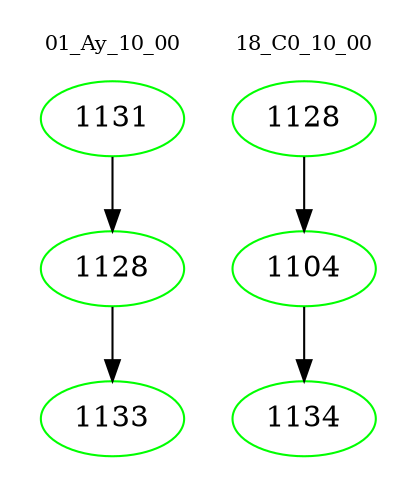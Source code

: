 digraph{
subgraph cluster_0 {
color = white
label = "01_Ay_10_00";
fontsize=10;
T0_1131 [label="1131", color="green"]
T0_1131 -> T0_1128 [color="black"]
T0_1128 [label="1128", color="green"]
T0_1128 -> T0_1133 [color="black"]
T0_1133 [label="1133", color="green"]
}
subgraph cluster_1 {
color = white
label = "18_C0_10_00";
fontsize=10;
T1_1128 [label="1128", color="green"]
T1_1128 -> T1_1104 [color="black"]
T1_1104 [label="1104", color="green"]
T1_1104 -> T1_1134 [color="black"]
T1_1134 [label="1134", color="green"]
}
}
